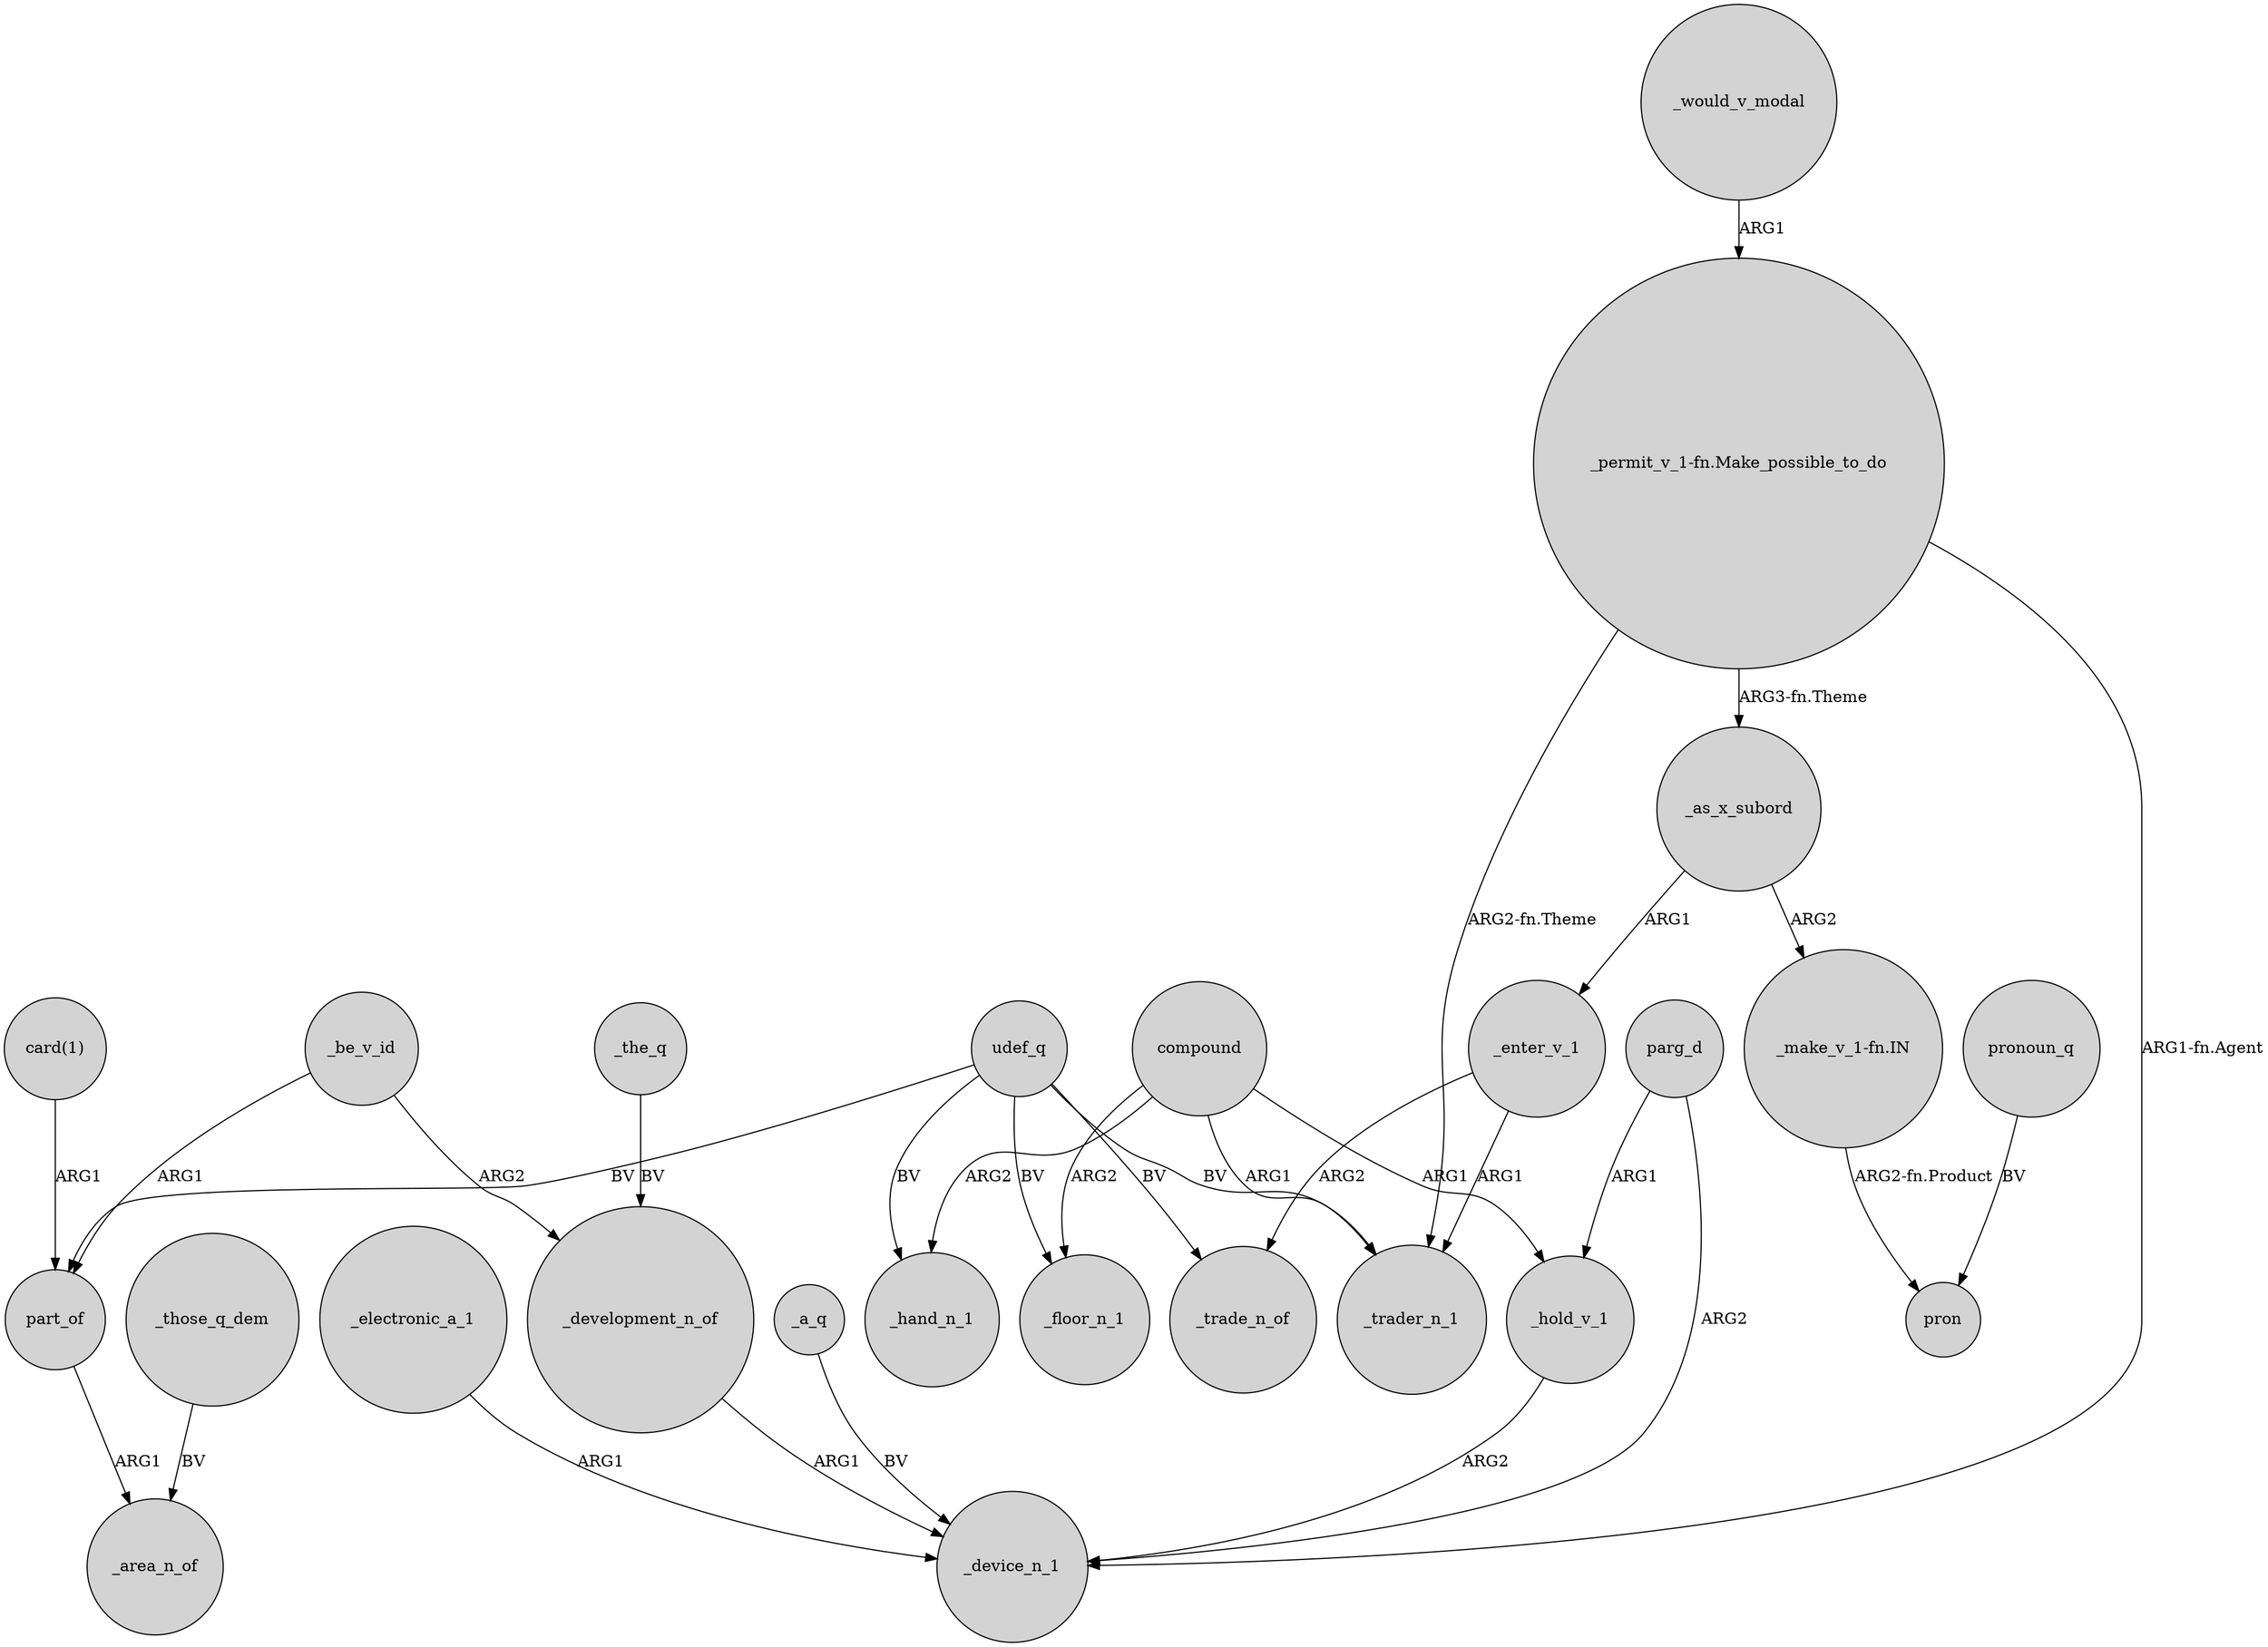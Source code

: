 digraph {
	node [shape=circle style=filled]
	_be_v_id -> part_of [label=ARG1]
	_development_n_of -> _device_n_1 [label=ARG1]
	udef_q -> _trade_n_of [label=BV]
	_a_q -> _device_n_1 [label=BV]
	udef_q -> part_of [label=BV]
	_the_q -> _development_n_of [label=BV]
	_hold_v_1 -> _device_n_1 [label=ARG2]
	udef_q -> _trader_n_1 [label=BV]
	compound -> _hand_n_1 [label=ARG2]
	compound -> _floor_n_1 [label=ARG2]
	part_of -> _area_n_of [label=ARG1]
	_as_x_subord -> "_make_v_1-fn.IN" [label=ARG2]
	parg_d -> _device_n_1 [label=ARG2]
	compound -> _hold_v_1 [label=ARG1]
	_would_v_modal -> "_permit_v_1-fn.Make_possible_to_do" [label=ARG1]
	parg_d -> _hold_v_1 [label=ARG1]
	compound -> _trader_n_1 [label=ARG1]
	_enter_v_1 -> _trader_n_1 [label=ARG1]
	"_permit_v_1-fn.Make_possible_to_do" -> _trader_n_1 [label="ARG2-fn.Theme"]
	pronoun_q -> pron [label=BV]
	"_permit_v_1-fn.Make_possible_to_do" -> _device_n_1 [label="ARG1-fn.Agent"]
	udef_q -> _hand_n_1 [label=BV]
	_those_q_dem -> _area_n_of [label=BV]
	_enter_v_1 -> _trade_n_of [label=ARG2]
	udef_q -> _floor_n_1 [label=BV]
	"card(1)" -> part_of [label=ARG1]
	_as_x_subord -> _enter_v_1 [label=ARG1]
	"_make_v_1-fn.IN" -> pron [label="ARG2-fn.Product"]
	"_permit_v_1-fn.Make_possible_to_do" -> _as_x_subord [label="ARG3-fn.Theme"]
	_be_v_id -> _development_n_of [label=ARG2]
	_electronic_a_1 -> _device_n_1 [label=ARG1]
}

